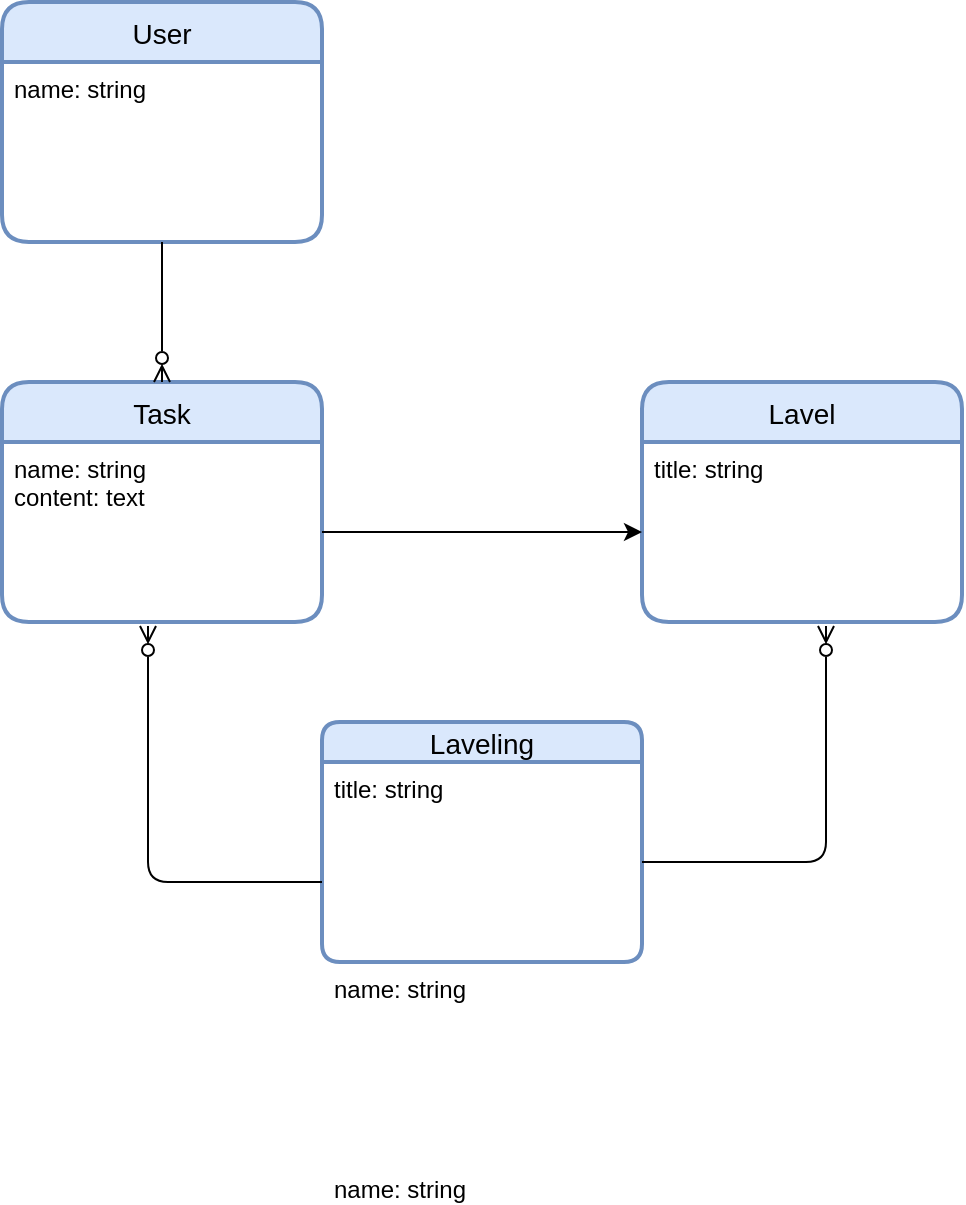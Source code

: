 <mxfile>
    <diagram id="mKZgXIBlkfnWuEQX6fgX" name="ページ1">
        <mxGraphModel dx="723" dy="588" grid="1" gridSize="10" guides="1" tooltips="1" connect="1" arrows="1" fold="1" page="1" pageScale="1" pageWidth="827" pageHeight="1169" background="#ffffff" math="0" shadow="0">
            <root>
                <mxCell id="0"/>
                <mxCell id="1" parent="0"/>
                <mxCell id="24" value="User" style="swimlane;childLayout=stackLayout;horizontal=1;startSize=30;horizontalStack=0;rounded=1;fontSize=14;fontStyle=0;strokeWidth=2;resizeParent=0;resizeLast=1;shadow=0;dashed=0;align=center;fillColor=#dae8fc;strokeColor=#6c8ebf;" vertex="1" parent="1">
                    <mxGeometry x="70" y="90" width="160" height="120" as="geometry"/>
                </mxCell>
                <mxCell id="25" value="name: string" style="align=left;strokeColor=none;fillColor=none;spacingLeft=4;fontSize=12;verticalAlign=top;resizable=0;rotatable=0;part=1;" vertex="1" parent="24">
                    <mxGeometry y="30" width="160" height="90" as="geometry"/>
                </mxCell>
                <mxCell id="27" value="Task" style="swimlane;childLayout=stackLayout;horizontal=1;startSize=30;horizontalStack=0;rounded=1;fontSize=14;fontStyle=0;strokeWidth=2;resizeParent=0;resizeLast=1;shadow=0;dashed=0;align=center;fillColor=#dae8fc;strokeColor=#6c8ebf;" vertex="1" parent="1">
                    <mxGeometry x="70" y="280" width="160" height="120" as="geometry"/>
                </mxCell>
                <mxCell id="28" value="name: string&#10;content: text" style="align=left;strokeColor=none;fillColor=none;spacingLeft=4;fontSize=12;verticalAlign=top;resizable=0;rotatable=0;part=1;" vertex="1" parent="27">
                    <mxGeometry y="30" width="160" height="90" as="geometry"/>
                </mxCell>
                <mxCell id="29" style="edgeStyle=none;html=1;endArrow=ERzeroToMany;endFill=0;" edge="1" parent="1" source="25" target="27">
                    <mxGeometry relative="1" as="geometry"/>
                </mxCell>
                <mxCell id="30" value="Lavel" style="swimlane;childLayout=stackLayout;horizontal=1;startSize=30;horizontalStack=0;rounded=1;fontSize=14;fontStyle=0;strokeWidth=2;resizeParent=0;resizeLast=1;shadow=0;dashed=0;align=center;fillColor=#dae8fc;strokeColor=#6c8ebf;" vertex="1" parent="1">
                    <mxGeometry x="390" y="280" width="160" height="120" as="geometry"/>
                </mxCell>
                <mxCell id="31" value="title: string" style="align=left;strokeColor=none;fillColor=none;spacingLeft=4;fontSize=12;verticalAlign=top;resizable=0;rotatable=0;part=1;" vertex="1" parent="30">
                    <mxGeometry y="30" width="160" height="90" as="geometry"/>
                </mxCell>
                <mxCell id="32" style="edgeStyle=elbowEdgeStyle;html=1;elbow=vertical;" edge="1" parent="1" source="28" target="30">
                    <mxGeometry relative="1" as="geometry"/>
                </mxCell>
                <mxCell id="33" value="Laveling" style="swimlane;childLayout=stackLayout;horizontal=1;startSize=20;horizontalStack=0;rounded=1;fontSize=14;fontStyle=0;strokeWidth=2;resizeParent=0;resizeLast=1;shadow=0;dashed=0;align=center;fillColor=#dae8fc;strokeColor=#6c8ebf;" vertex="1" parent="1">
                    <mxGeometry x="230" y="450" width="160" height="120" as="geometry"/>
                </mxCell>
                <mxCell id="34" value="title: string" style="align=left;strokeColor=none;fillColor=none;spacingLeft=4;fontSize=12;verticalAlign=top;resizable=0;rotatable=0;part=1;" vertex="1" parent="33">
                    <mxGeometry y="20" width="160" height="100" as="geometry"/>
                </mxCell>
                <mxCell id="37" value="name: string" style="align=left;strokeColor=none;fillColor=none;spacingLeft=4;fontSize=12;verticalAlign=top;resizable=0;rotatable=0;part=1;" vertex="1" parent="33">
                    <mxGeometry y="120" width="160" height="100" as="geometry"/>
                </mxCell>
                <mxCell id="36" value="name: string" style="align=left;strokeColor=none;fillColor=none;spacingLeft=4;fontSize=12;verticalAlign=top;resizable=0;rotatable=0;part=1;" vertex="1" parent="33">
                    <mxGeometry y="220" width="160" height="-100" as="geometry"/>
                </mxCell>
                <mxCell id="39" style="edgeStyle=elbowEdgeStyle;html=1;entryX=0.456;entryY=1.022;entryDx=0;entryDy=0;entryPerimeter=0;endArrow=ERzeroToMany;endFill=0;" edge="1" parent="1" source="34" target="28">
                    <mxGeometry relative="1" as="geometry">
                        <Array as="points">
                            <mxPoint x="143" y="530"/>
                        </Array>
                    </mxGeometry>
                </mxCell>
                <mxCell id="40" style="edgeStyle=elbowEdgeStyle;html=1;entryX=0.575;entryY=1.022;entryDx=0;entryDy=0;entryPerimeter=0;endArrow=ERzeroToMany;endFill=0;" edge="1" parent="1" source="34" target="31">
                    <mxGeometry relative="1" as="geometry">
                        <Array as="points">
                            <mxPoint x="482" y="520"/>
                            <mxPoint x="470" y="510"/>
                            <mxPoint x="480" y="530"/>
                        </Array>
                    </mxGeometry>
                </mxCell>
            </root>
        </mxGraphModel>
    </diagram>
</mxfile>